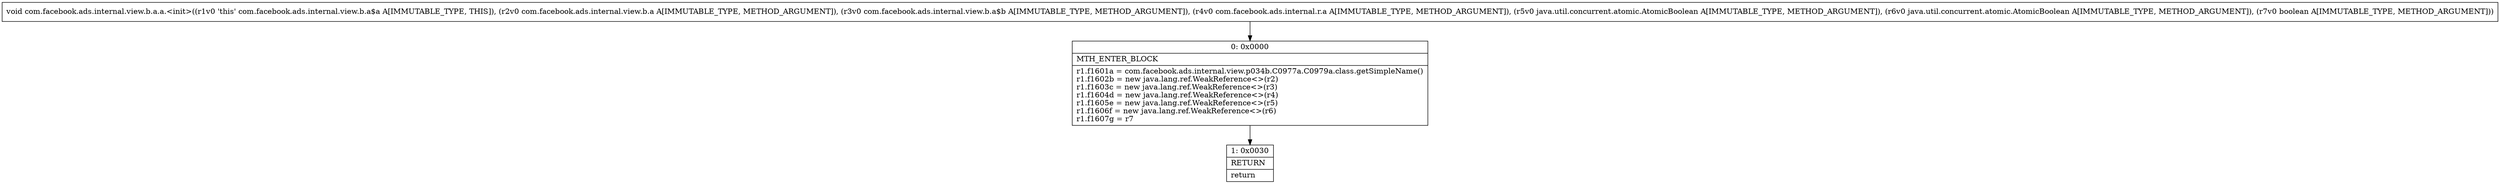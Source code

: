 digraph "CFG forcom.facebook.ads.internal.view.b.a.a.\<init\>(Lcom\/facebook\/ads\/internal\/view\/b\/a;Lcom\/facebook\/ads\/internal\/view\/b\/a$b;Lcom\/facebook\/ads\/internal\/r\/a;Ljava\/util\/concurrent\/atomic\/AtomicBoolean;Ljava\/util\/concurrent\/atomic\/AtomicBoolean;Z)V" {
Node_0 [shape=record,label="{0\:\ 0x0000|MTH_ENTER_BLOCK\l|r1.f1601a = com.facebook.ads.internal.view.p034b.C0977a.C0979a.class.getSimpleName()\lr1.f1602b = new java.lang.ref.WeakReference\<\>(r2)\lr1.f1603c = new java.lang.ref.WeakReference\<\>(r3)\lr1.f1604d = new java.lang.ref.WeakReference\<\>(r4)\lr1.f1605e = new java.lang.ref.WeakReference\<\>(r5)\lr1.f1606f = new java.lang.ref.WeakReference\<\>(r6)\lr1.f1607g = r7\l}"];
Node_1 [shape=record,label="{1\:\ 0x0030|RETURN\l|return\l}"];
MethodNode[shape=record,label="{void com.facebook.ads.internal.view.b.a.a.\<init\>((r1v0 'this' com.facebook.ads.internal.view.b.a$a A[IMMUTABLE_TYPE, THIS]), (r2v0 com.facebook.ads.internal.view.b.a A[IMMUTABLE_TYPE, METHOD_ARGUMENT]), (r3v0 com.facebook.ads.internal.view.b.a$b A[IMMUTABLE_TYPE, METHOD_ARGUMENT]), (r4v0 com.facebook.ads.internal.r.a A[IMMUTABLE_TYPE, METHOD_ARGUMENT]), (r5v0 java.util.concurrent.atomic.AtomicBoolean A[IMMUTABLE_TYPE, METHOD_ARGUMENT]), (r6v0 java.util.concurrent.atomic.AtomicBoolean A[IMMUTABLE_TYPE, METHOD_ARGUMENT]), (r7v0 boolean A[IMMUTABLE_TYPE, METHOD_ARGUMENT])) }"];
MethodNode -> Node_0;
Node_0 -> Node_1;
}

